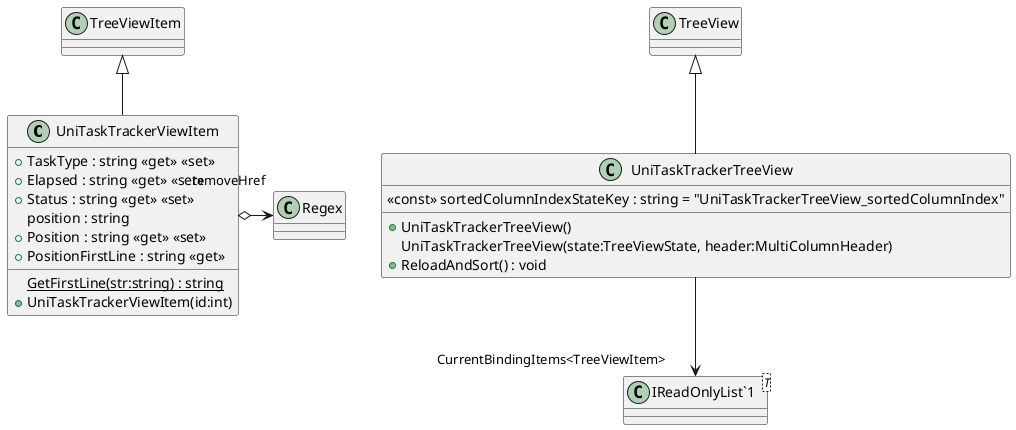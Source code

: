 @startuml
class UniTaskTrackerViewItem {
    + TaskType : string <<get>> <<set>>
    + Elapsed : string <<get>> <<set>>
    + Status : string <<get>> <<set>>
    position : string
    + Position : string <<get>> <<set>>
    + PositionFirstLine : string <<get>>
    {static} GetFirstLine(str:string) : string
    + UniTaskTrackerViewItem(id:int)
}
class UniTaskTrackerTreeView {
    <<const>> sortedColumnIndexStateKey : string = "UniTaskTrackerTreeView_sortedColumnIndex"
    + UniTaskTrackerTreeView()
    UniTaskTrackerTreeView(state:TreeViewState, header:MultiColumnHeader)
    + ReloadAndSort() : void
}
class "IReadOnlyList`1"<T> {
}
TreeViewItem <|-- UniTaskTrackerViewItem
UniTaskTrackerViewItem o-> "removeHref" Regex
TreeView <|-- UniTaskTrackerTreeView
UniTaskTrackerTreeView --> "CurrentBindingItems<TreeViewItem>" "IReadOnlyList`1"
@enduml
